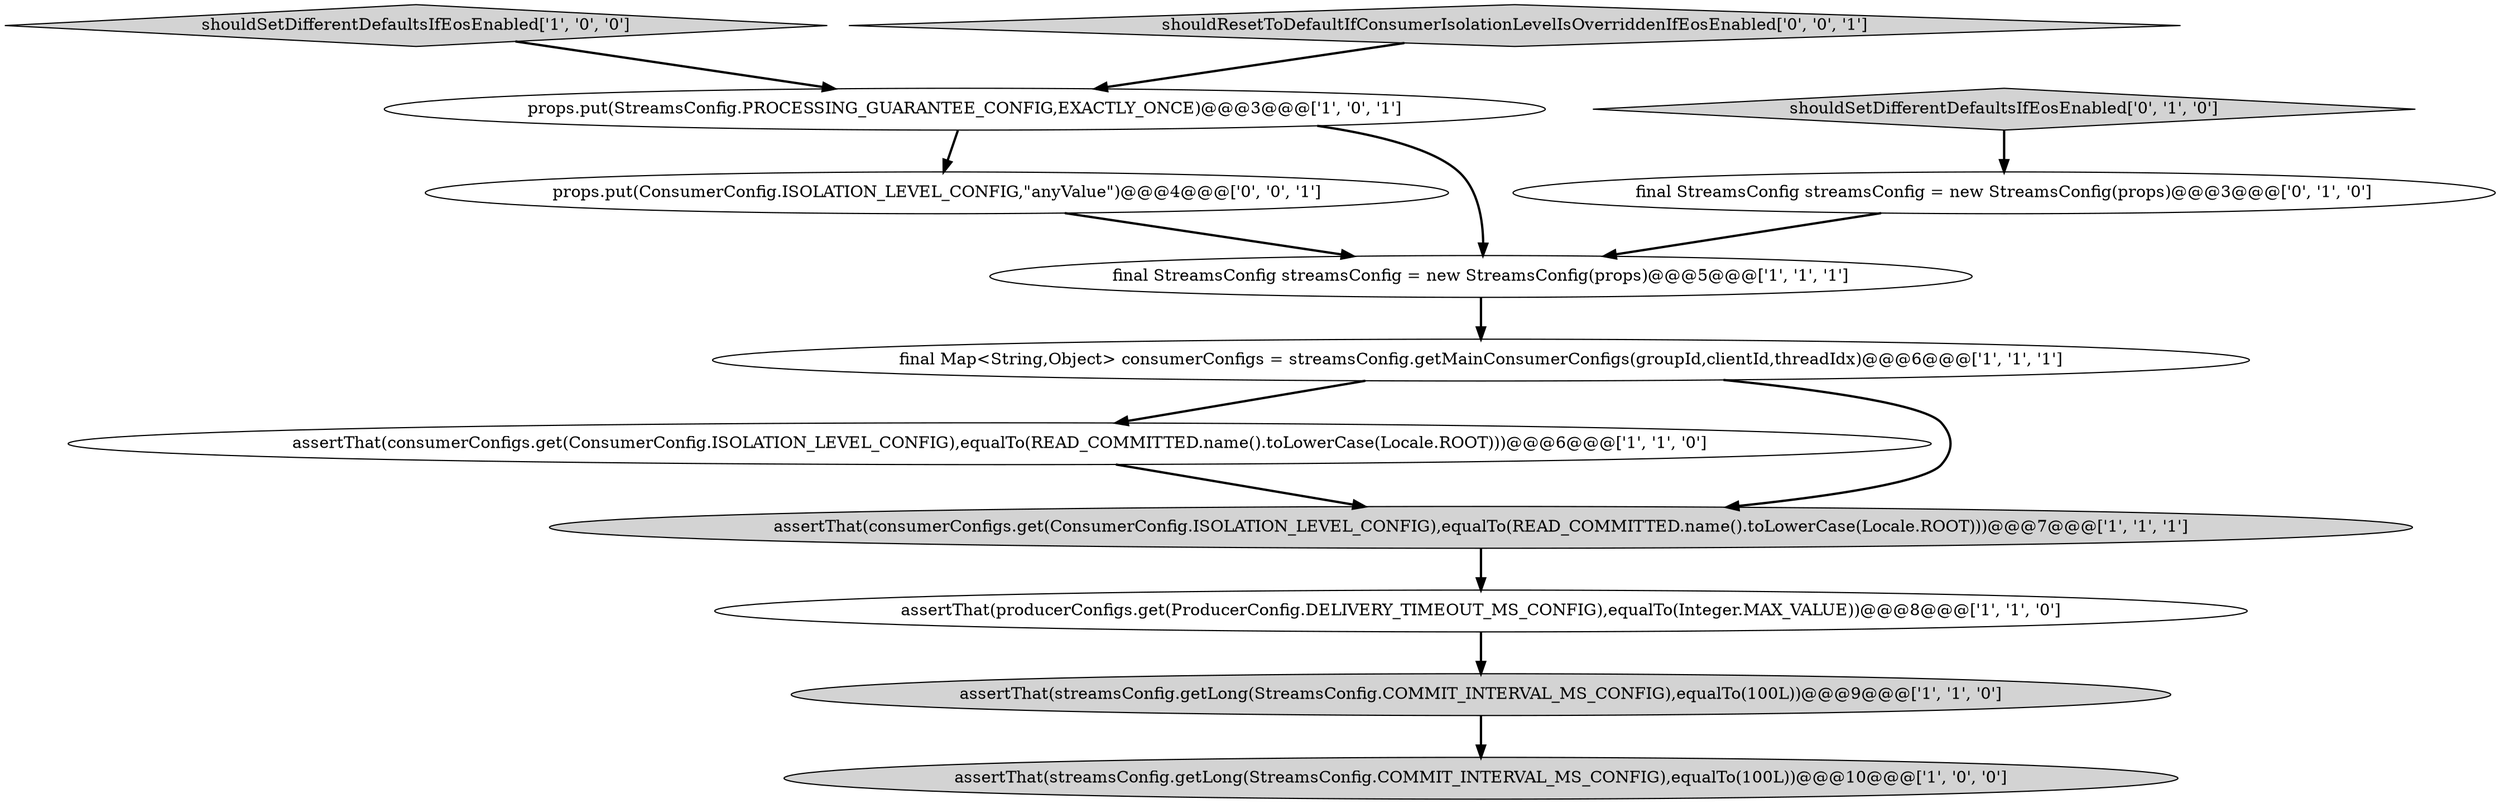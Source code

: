 digraph {
4 [style = filled, label = "assertThat(producerConfigs.get(ProducerConfig.DELIVERY_TIMEOUT_MS_CONFIG),equalTo(Integer.MAX_VALUE))@@@8@@@['1', '1', '0']", fillcolor = white, shape = ellipse image = "AAA0AAABBB1BBB"];
0 [style = filled, label = "assertThat(streamsConfig.getLong(StreamsConfig.COMMIT_INTERVAL_MS_CONFIG),equalTo(100L))@@@10@@@['1', '0', '0']", fillcolor = lightgray, shape = ellipse image = "AAA0AAABBB1BBB"];
7 [style = filled, label = "final Map<String,Object> consumerConfigs = streamsConfig.getMainConsumerConfigs(groupId,clientId,threadIdx)@@@6@@@['1', '1', '1']", fillcolor = white, shape = ellipse image = "AAA0AAABBB1BBB"];
2 [style = filled, label = "props.put(StreamsConfig.PROCESSING_GUARANTEE_CONFIG,EXACTLY_ONCE)@@@3@@@['1', '0', '1']", fillcolor = white, shape = ellipse image = "AAA0AAABBB1BBB"];
11 [style = filled, label = "props.put(ConsumerConfig.ISOLATION_LEVEL_CONFIG,\"anyValue\")@@@4@@@['0', '0', '1']", fillcolor = white, shape = ellipse image = "AAA0AAABBB3BBB"];
8 [style = filled, label = "assertThat(streamsConfig.getLong(StreamsConfig.COMMIT_INTERVAL_MS_CONFIG),equalTo(100L))@@@9@@@['1', '1', '0']", fillcolor = lightgray, shape = ellipse image = "AAA0AAABBB1BBB"];
9 [style = filled, label = "final StreamsConfig streamsConfig = new StreamsConfig(props)@@@3@@@['0', '1', '0']", fillcolor = white, shape = ellipse image = "AAA0AAABBB2BBB"];
10 [style = filled, label = "shouldSetDifferentDefaultsIfEosEnabled['0', '1', '0']", fillcolor = lightgray, shape = diamond image = "AAA0AAABBB2BBB"];
5 [style = filled, label = "shouldSetDifferentDefaultsIfEosEnabled['1', '0', '0']", fillcolor = lightgray, shape = diamond image = "AAA0AAABBB1BBB"];
6 [style = filled, label = "final StreamsConfig streamsConfig = new StreamsConfig(props)@@@5@@@['1', '1', '1']", fillcolor = white, shape = ellipse image = "AAA0AAABBB1BBB"];
3 [style = filled, label = "assertThat(consumerConfigs.get(ConsumerConfig.ISOLATION_LEVEL_CONFIG),equalTo(READ_COMMITTED.name().toLowerCase(Locale.ROOT)))@@@6@@@['1', '1', '0']", fillcolor = white, shape = ellipse image = "AAA0AAABBB1BBB"];
12 [style = filled, label = "shouldResetToDefaultIfConsumerIsolationLevelIsOverriddenIfEosEnabled['0', '0', '1']", fillcolor = lightgray, shape = diamond image = "AAA0AAABBB3BBB"];
1 [style = filled, label = "assertThat(consumerConfigs.get(ConsumerConfig.ISOLATION_LEVEL_CONFIG),equalTo(READ_COMMITTED.name().toLowerCase(Locale.ROOT)))@@@7@@@['1', '1', '1']", fillcolor = lightgray, shape = ellipse image = "AAA0AAABBB1BBB"];
8->0 [style = bold, label=""];
4->8 [style = bold, label=""];
11->6 [style = bold, label=""];
1->4 [style = bold, label=""];
5->2 [style = bold, label=""];
10->9 [style = bold, label=""];
12->2 [style = bold, label=""];
7->1 [style = bold, label=""];
6->7 [style = bold, label=""];
3->1 [style = bold, label=""];
2->6 [style = bold, label=""];
2->11 [style = bold, label=""];
7->3 [style = bold, label=""];
9->6 [style = bold, label=""];
}
